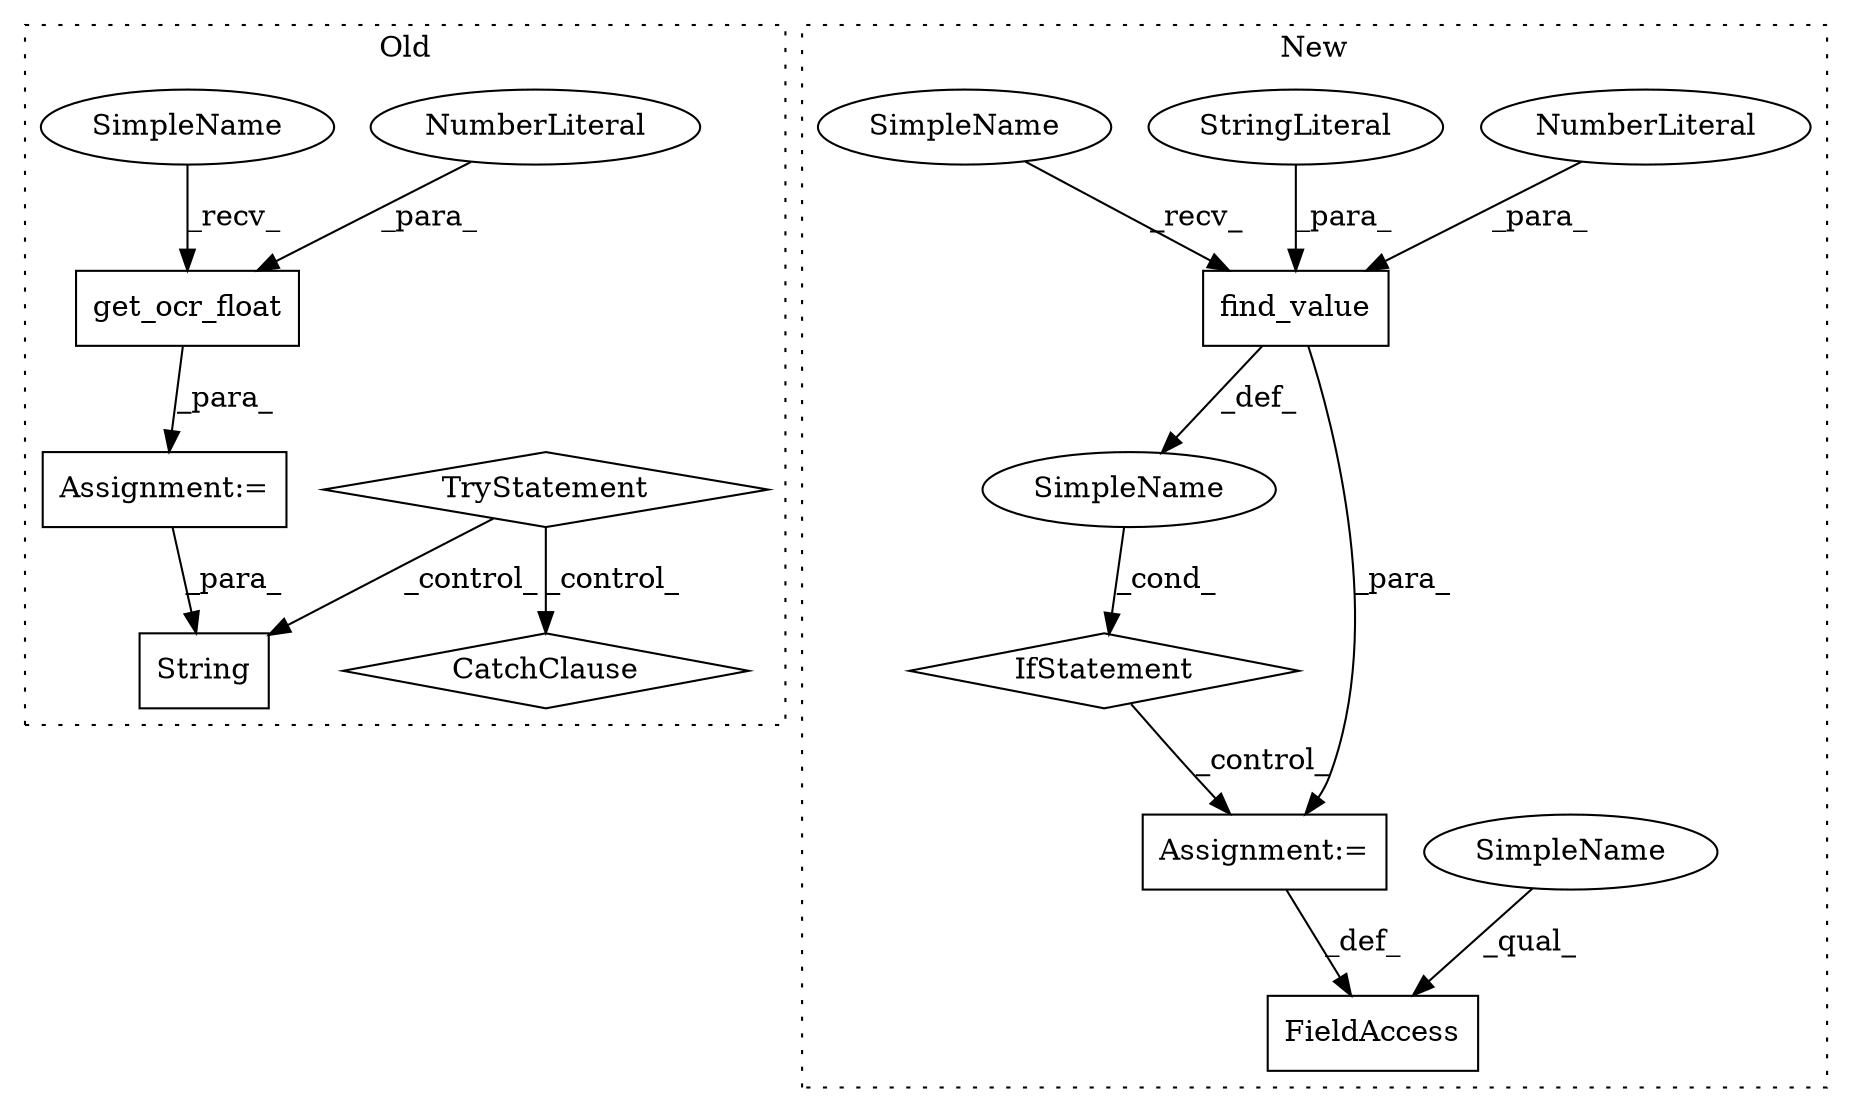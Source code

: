 digraph G {
subgraph cluster0 {
1 [label="get_ocr_float" a="32" s="27486,27527" l="14,1" shape="box"];
3 [label="String" a="32" s="27552,27564" l="7,1" shape="box"];
9 [label="NumberLiteral" a="34" s="27526" l="1" shape="ellipse"];
11 [label="TryStatement" a="54" s="27534" l="4" shape="diamond"];
12 [label="CatchClause" a="12" s="27664,27698" l="11,2" shape="diamond"];
13 [label="Assignment:=" a="7" s="27480" l="1" shape="box"];
14 [label="SimpleName" a="42" s="27481" l="4" shape="ellipse"];
label = "Old";
style="dotted";
}
subgraph cluster1 {
2 [label="IfStatement" a="25" s="26515,26543" l="4,2" shape="diamond"];
4 [label="SimpleName" a="42" s="" l="" shape="ellipse"];
5 [label="Assignment:=" a="7" s="26571" l="1" shape="box"];
6 [label="FieldAccess" a="22" s="26553" l="18" shape="box"];
7 [label="find_value" a="32" s="26455,26508" l="11,1" shape="box"];
8 [label="NumberLiteral" a="34" s="26504" l="4" shape="ellipse"];
10 [label="StringLiteral" a="45" s="26466" l="17" shape="ellipse"];
15 [label="SimpleName" a="42" s="26553" l="4" shape="ellipse"];
16 [label="SimpleName" a="42" s="26450" l="4" shape="ellipse"];
label = "New";
style="dotted";
}
1 -> 13 [label="_para_"];
2 -> 5 [label="_control_"];
4 -> 2 [label="_cond_"];
5 -> 6 [label="_def_"];
7 -> 5 [label="_para_"];
7 -> 4 [label="_def_"];
8 -> 7 [label="_para_"];
9 -> 1 [label="_para_"];
10 -> 7 [label="_para_"];
11 -> 3 [label="_control_"];
11 -> 12 [label="_control_"];
13 -> 3 [label="_para_"];
14 -> 1 [label="_recv_"];
15 -> 6 [label="_qual_"];
16 -> 7 [label="_recv_"];
}